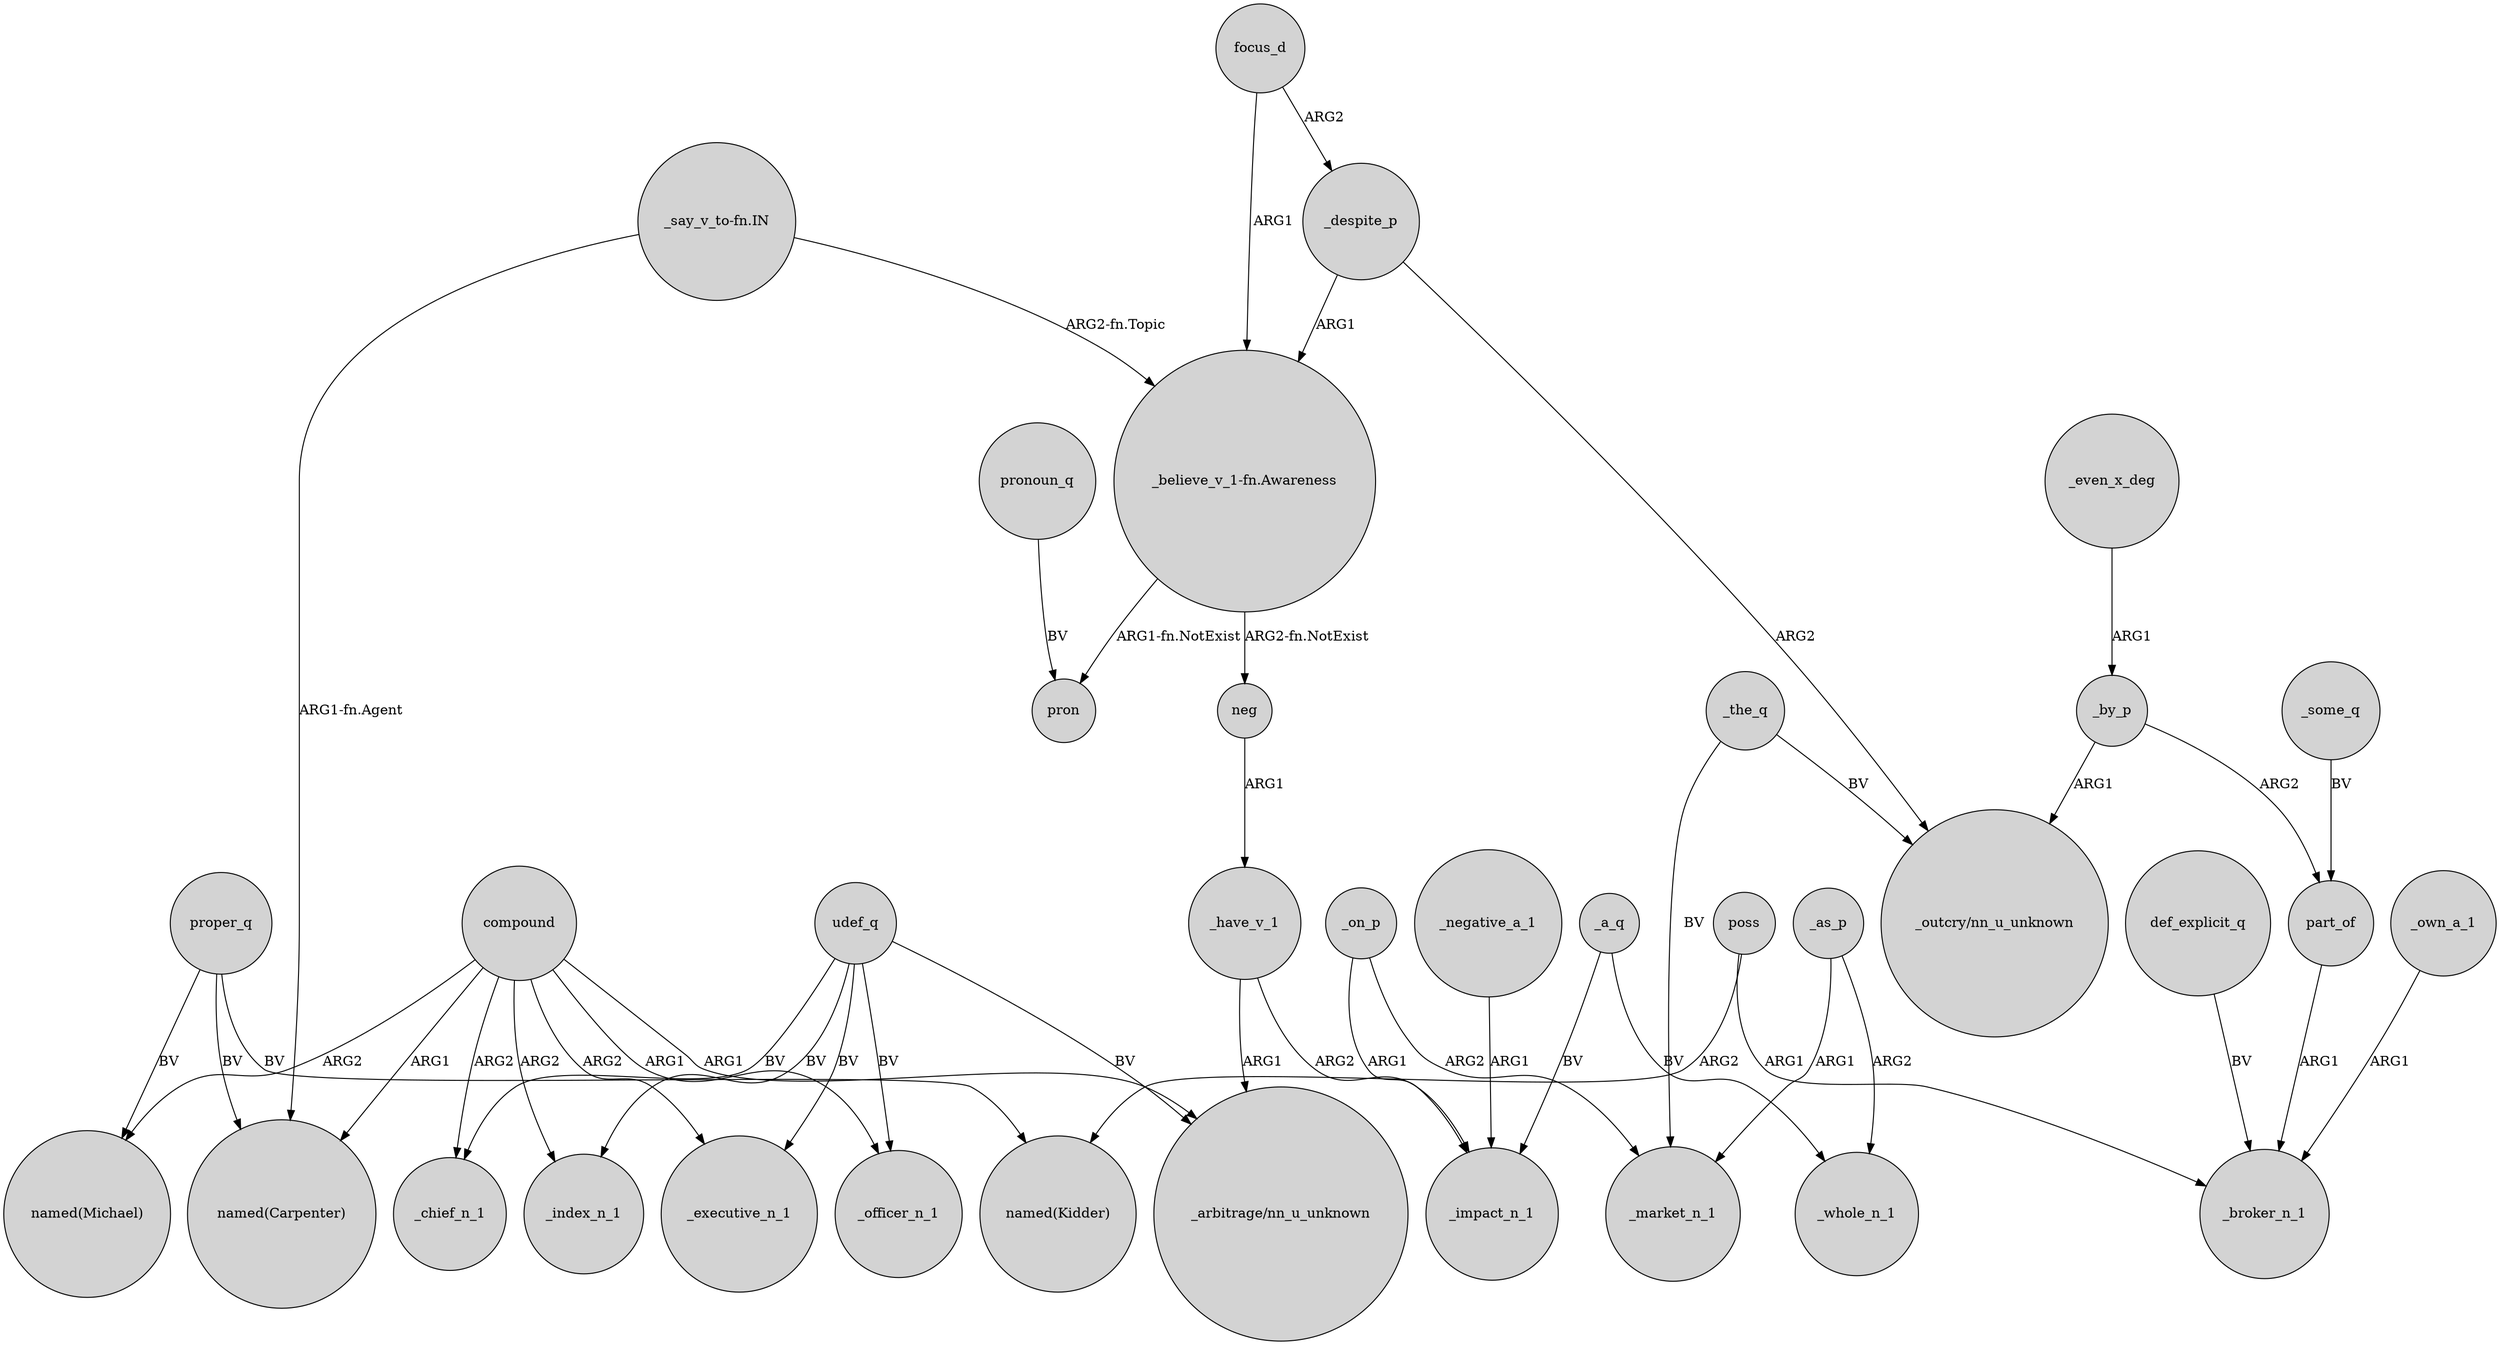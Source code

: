digraph {
	node [shape=circle style=filled]
	poss -> "named(Kidder)" [label=ARG2]
	compound -> _index_n_1 [label=ARG2]
	udef_q -> _executive_n_1 [label=BV]
	_negative_a_1 -> _impact_n_1 [label=ARG1]
	"_say_v_to-fn.IN" -> "named(Carpenter)" [label="ARG1-fn.Agent"]
	_on_p -> _market_n_1 [label=ARG2]
	_own_a_1 -> _broker_n_1 [label=ARG1]
	"_believe_v_1-fn.Awareness" -> neg [label="ARG2-fn.NotExist"]
	focus_d -> _despite_p [label=ARG2]
	udef_q -> _index_n_1 [label=BV]
	_as_p -> _whole_n_1 [label=ARG2]
	_even_x_deg -> _by_p [label=ARG1]
	proper_q -> "named(Michael)" [label=BV]
	compound -> _chief_n_1 [label=ARG2]
	_despite_p -> "_believe_v_1-fn.Awareness" [label=ARG1]
	_have_v_1 -> "_arbitrage/nn_u_unknown" [label=ARG1]
	compound -> _officer_n_1 [label=ARG1]
	_some_q -> part_of [label=BV]
	_by_p -> part_of [label=ARG2]
	pronoun_q -> pron [label=BV]
	compound -> "named(Carpenter)" [label=ARG1]
	udef_q -> _chief_n_1 [label=BV]
	udef_q -> "_arbitrage/nn_u_unknown" [label=BV]
	proper_q -> "named(Kidder)" [label=BV]
	_a_q -> _whole_n_1 [label=BV]
	udef_q -> _officer_n_1 [label=BV]
	compound -> "_arbitrage/nn_u_unknown" [label=ARG1]
	"_say_v_to-fn.IN" -> "_believe_v_1-fn.Awareness" [label="ARG2-fn.Topic"]
	_on_p -> _impact_n_1 [label=ARG1]
	_have_v_1 -> _impact_n_1 [label=ARG2]
	part_of -> _broker_n_1 [label=ARG1]
	proper_q -> "named(Carpenter)" [label=BV]
	_a_q -> _impact_n_1 [label=BV]
	_as_p -> _market_n_1 [label=ARG1]
	def_explicit_q -> _broker_n_1 [label=BV]
	_the_q -> "_outcry/nn_u_unknown" [label=BV]
	neg -> _have_v_1 [label=ARG1]
	_despite_p -> "_outcry/nn_u_unknown" [label=ARG2]
	"_believe_v_1-fn.Awareness" -> pron [label="ARG1-fn.NotExist"]
	compound -> _executive_n_1 [label=ARG2]
	_the_q -> _market_n_1 [label=BV]
	focus_d -> "_believe_v_1-fn.Awareness" [label=ARG1]
	poss -> _broker_n_1 [label=ARG1]
	compound -> "named(Michael)" [label=ARG2]
	_by_p -> "_outcry/nn_u_unknown" [label=ARG1]
}
